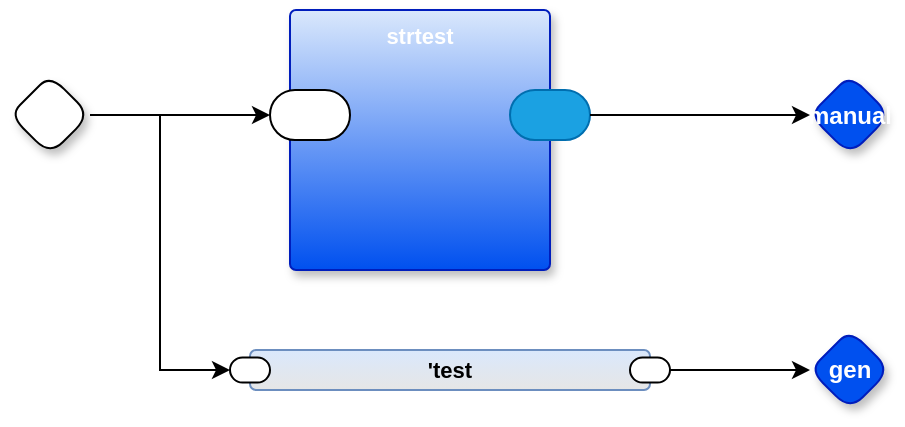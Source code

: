 <mxfile version="24.1.0" type="device" pages="2">
  <diagram name="main" id="m0zTKrYATkNEm8Ja8VeW">
    <mxGraphModel dx="1114" dy="718" grid="1" gridSize="10" guides="1" tooltips="1" connect="1" arrows="1" fold="1" page="1" pageScale="1" pageWidth="850" pageHeight="1100" math="0" shadow="0">
      <root>
        <mxCell id="0" />
        <mxCell id="1" parent="0" />
        <mxCell id="IrST1PDGbHLIt9srIL5f-14" style="edgeStyle=orthogonalEdgeStyle;rounded=0;orthogonalLoop=1;jettySize=auto;html=1;exitX=1;exitY=0.5;exitDx=0;exitDy=0;exitPerimeter=0;" parent="1" source="IrST1PDGbHLIt9srIL5f-1" target="IrST1PDGbHLIt9srIL5f-8" edge="1">
          <mxGeometry relative="1" as="geometry" />
        </mxCell>
        <mxCell id="IrST1PDGbHLIt9srIL5f-1" value="" style="rhombus;whiteSpace=wrap;html=1;rounded=1;fontStyle=1;glass=0;sketch=0;fontSize=12;points=[[0,0.5,0,0,0],[0.5,0,0,0,0],[0.5,1,0,0,0],[1,0.5,0,0,0]];shadow=1;fontFamily=Helvetica;fontColor=default;" parent="1" vertex="1">
          <mxGeometry x="40" y="122.5" width="40" height="40" as="geometry" />
        </mxCell>
        <mxCell id="IrST1PDGbHLIt9srIL5f-6" value="strtest" style="rounded=1;whiteSpace=wrap;html=1;sketch=0;container=1;recursiveResize=0;verticalAlign=top;arcSize=6;fontStyle=1;autosize=0;points=[];absoluteArcSize=1;shadow=1;strokeColor=#001DBC;fillColor=#DAE8FC;fontColor=#ffffff;gradientColor=#0050EF;fontFamily=Helvetica;fontSize=11;" parent="1" vertex="1">
          <mxGeometry x="180" y="90" width="130" height="130" as="geometry">
            <mxRectangle x="-98" y="-1230" width="99" height="26" as="alternateBounds" />
          </mxGeometry>
        </mxCell>
        <mxCell id="IrST1PDGbHLIt9srIL5f-9" value="" style="rounded=1;whiteSpace=wrap;html=1;sketch=0;points=[[0,0.5,0,0,0],[1,0.5,0,0,0]];fillColor=#1ba1e2;fontColor=#ffffff;strokeColor=#006EAF;arcSize=50;fontFamily=Helvetica;fontSize=11;" parent="IrST1PDGbHLIt9srIL5f-6" vertex="1">
          <mxGeometry x="110" y="40" width="40" height="25" as="geometry" />
        </mxCell>
        <mxCell id="IrST1PDGbHLIt9srIL5f-8" value="" style="rounded=1;whiteSpace=wrap;html=1;sketch=0;points=[[0,0.5,0,0,0],[1,0.5,0,0,0]];arcSize=50;fontFamily=Helvetica;fontSize=11;fontColor=default;" parent="IrST1PDGbHLIt9srIL5f-6" vertex="1">
          <mxGeometry x="-10" y="40" width="40" height="25" as="geometry" />
        </mxCell>
        <mxCell id="IrST1PDGbHLIt9srIL5f-11" value="manual" style="rhombus;whiteSpace=wrap;html=1;rounded=1;fontStyle=1;glass=0;sketch=0;fontSize=12;points=[[0,0.5,0,0,0],[0.5,0,0,0,0],[0.5,1,0,0,0],[1,0.5,0,0,0]];shadow=1;fillColor=#0050ef;fontColor=#ffffff;strokeColor=#001DBC;fontFamily=Helvetica;" parent="1" vertex="1">
          <mxGeometry x="440" y="122.5" width="40" height="40" as="geometry" />
        </mxCell>
        <mxCell id="IrST1PDGbHLIt9srIL5f-13" style="edgeStyle=orthogonalEdgeStyle;rounded=0;orthogonalLoop=1;jettySize=auto;html=1;exitX=1;exitY=0.5;exitDx=0;exitDy=0;exitPerimeter=0;entryX=0;entryY=0.5;entryDx=0;entryDy=0;entryPerimeter=0;" parent="1" source="IrST1PDGbHLIt9srIL5f-9" target="IrST1PDGbHLIt9srIL5f-11" edge="1">
          <mxGeometry relative="1" as="geometry" />
        </mxCell>
        <mxCell id="qG6CWnVDH1-ch3gur1RT-1" value="&#39;test" style="rounded=1;whiteSpace=wrap;html=1;sketch=0;container=1;recursiveResize=0;verticalAlign=middle;arcSize=6;fontStyle=1;autosize=0;points=[];absoluteArcSize=1;shadow=0;strokeColor=#6c8ebf;fillColor=#dae8fc;fontFamily=Helvetica;fontSize=11;gradientColor=#E6E6E6;" vertex="1" parent="1">
          <mxGeometry x="160" y="260" width="200" height="20" as="geometry">
            <mxRectangle x="-98" y="-1230" width="99" height="26" as="alternateBounds" />
          </mxGeometry>
        </mxCell>
        <mxCell id="qG6CWnVDH1-ch3gur1RT-2" value="" style="rounded=1;whiteSpace=wrap;html=1;sketch=0;points=[[0,0.5,0,0,0],[1,0.5,0,0,0]];arcSize=50;fontFamily=Helvetica;fontSize=11;fontColor=default;" vertex="1" parent="qG6CWnVDH1-ch3gur1RT-1">
          <mxGeometry x="190" y="3.75" width="20" height="12.5" as="geometry" />
        </mxCell>
        <mxCell id="qG6CWnVDH1-ch3gur1RT-3" value="" style="rounded=1;whiteSpace=wrap;html=1;sketch=0;points=[[0,0.5,0,0,0],[1,0.5,0,0,0]];arcSize=50;fontFamily=Helvetica;fontSize=11;fontColor=default;" vertex="1" parent="qG6CWnVDH1-ch3gur1RT-1">
          <mxGeometry x="-10" y="3.75" width="20" height="12.5" as="geometry" />
        </mxCell>
        <mxCell id="qG6CWnVDH1-ch3gur1RT-4" style="edgeStyle=orthogonalEdgeStyle;rounded=0;orthogonalLoop=1;jettySize=auto;html=1;exitX=1;exitY=0.5;exitDx=0;exitDy=0;exitPerimeter=0;entryX=0;entryY=0.5;entryDx=0;entryDy=0;entryPerimeter=0;" edge="1" parent="1" source="IrST1PDGbHLIt9srIL5f-1" target="qG6CWnVDH1-ch3gur1RT-3">
          <mxGeometry relative="1" as="geometry" />
        </mxCell>
        <mxCell id="qG6CWnVDH1-ch3gur1RT-5" value="gen" style="rhombus;whiteSpace=wrap;html=1;rounded=1;fontStyle=1;glass=0;sketch=0;fontSize=12;points=[[0,0.5,0,0,0],[0.5,0,0,0,0],[0.5,1,0,0,0],[1,0.5,0,0,0]];shadow=1;fillColor=#0050ef;fontColor=#ffffff;strokeColor=#001DBC;fontFamily=Helvetica;" vertex="1" parent="1">
          <mxGeometry x="440" y="250" width="40" height="40" as="geometry" />
        </mxCell>
        <mxCell id="qG6CWnVDH1-ch3gur1RT-6" style="edgeStyle=orthogonalEdgeStyle;rounded=0;orthogonalLoop=1;jettySize=auto;html=1;exitX=1;exitY=0.5;exitDx=0;exitDy=0;exitPerimeter=0;" edge="1" parent="1" source="qG6CWnVDH1-ch3gur1RT-2" target="qG6CWnVDH1-ch3gur1RT-5">
          <mxGeometry relative="1" as="geometry" />
        </mxCell>
      </root>
    </mxGraphModel>
  </diagram>
  <diagram id="tdX2_95LEIDNDVLNdQ2E" name="...">
    <mxGraphModel dx="998" dy="573" grid="1" gridSize="10" guides="1" tooltips="1" connect="1" arrows="1" fold="1" page="1" pageScale="1" pageWidth="850" pageHeight="1100" math="0" shadow="0">
      <root>
        <mxCell id="0" />
        <mxCell id="1" parent="0" />
      </root>
    </mxGraphModel>
  </diagram>
</mxfile>
